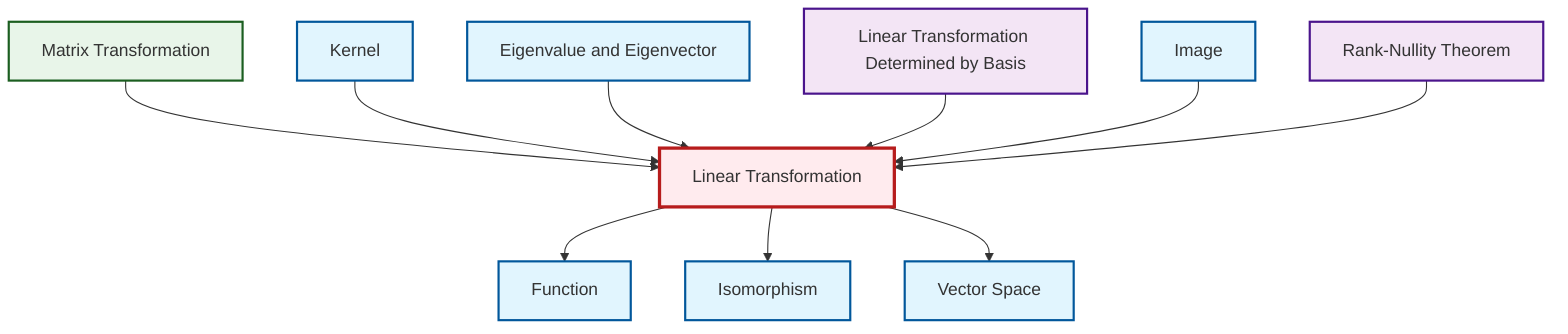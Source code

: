 graph TD
    classDef definition fill:#e1f5fe,stroke:#01579b,stroke-width:2px
    classDef theorem fill:#f3e5f5,stroke:#4a148c,stroke-width:2px
    classDef axiom fill:#fff3e0,stroke:#e65100,stroke-width:2px
    classDef example fill:#e8f5e9,stroke:#1b5e20,stroke-width:2px
    classDef current fill:#ffebee,stroke:#b71c1c,stroke-width:3px
    def-linear-transformation["Linear Transformation"]:::definition
    def-eigenvalue-eigenvector["Eigenvalue and Eigenvector"]:::definition
    thm-rank-nullity["Rank-Nullity Theorem"]:::theorem
    def-isomorphism["Isomorphism"]:::definition
    def-function["Function"]:::definition
    ex-matrix-transformation["Matrix Transformation"]:::example
    def-image["Image"]:::definition
    thm-linear-transformation-basis["Linear Transformation Determined by Basis"]:::theorem
    def-kernel["Kernel"]:::definition
    def-vector-space["Vector Space"]:::definition
    ex-matrix-transformation --> def-linear-transformation
    def-linear-transformation --> def-function
    def-kernel --> def-linear-transformation
    def-linear-transformation --> def-isomorphism
    def-eigenvalue-eigenvector --> def-linear-transformation
    thm-linear-transformation-basis --> def-linear-transformation
    def-image --> def-linear-transformation
    thm-rank-nullity --> def-linear-transformation
    def-linear-transformation --> def-vector-space
    class def-linear-transformation current
